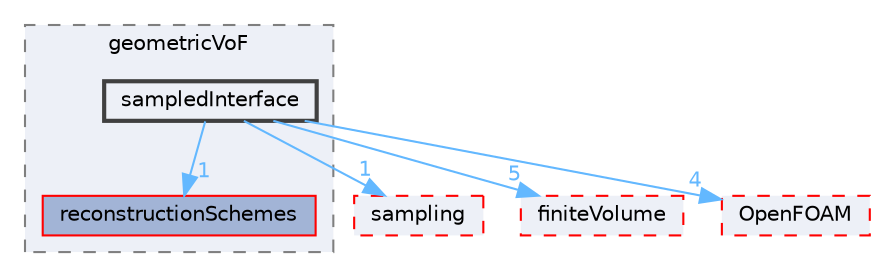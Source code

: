 digraph "src/transportModels/geometricVoF/sampledInterface"
{
 // LATEX_PDF_SIZE
  bgcolor="transparent";
  edge [fontname=Helvetica,fontsize=10,labelfontname=Helvetica,labelfontsize=10];
  node [fontname=Helvetica,fontsize=10,shape=box,height=0.2,width=0.4];
  compound=true
  subgraph clusterdir_f5631f9cb82e7daa4c7df4dc3b194f2c {
    graph [ bgcolor="#edf0f7", pencolor="grey50", label="geometricVoF", fontname=Helvetica,fontsize=10 style="filled,dashed", URL="dir_f5631f9cb82e7daa4c7df4dc3b194f2c.html",tooltip=""]
  dir_7080b229f4f8d19b04b5f2ed4f8f80cb [label="reconstructionSchemes", fillcolor="#a2b4d6", color="red", style="filled", URL="dir_7080b229f4f8d19b04b5f2ed4f8f80cb.html",tooltip=""];
  dir_3cbf0cb849ab5229f78078094b661b60 [label="sampledInterface", fillcolor="#edf0f7", color="grey25", style="filled,bold", URL="dir_3cbf0cb849ab5229f78078094b661b60.html",tooltip=""];
  }
  dir_24a3817a3c61c11f04a0a72057522f4f [label="sampling", fillcolor="#edf0f7", color="red", style="filled,dashed", URL="dir_24a3817a3c61c11f04a0a72057522f4f.html",tooltip=""];
  dir_9bd15774b555cf7259a6fa18f99fe99b [label="finiteVolume", fillcolor="#edf0f7", color="red", style="filled,dashed", URL="dir_9bd15774b555cf7259a6fa18f99fe99b.html",tooltip=""];
  dir_c5473ff19b20e6ec4dfe5c310b3778a8 [label="OpenFOAM", fillcolor="#edf0f7", color="red", style="filled,dashed", URL="dir_c5473ff19b20e6ec4dfe5c310b3778a8.html",tooltip=""];
  dir_3cbf0cb849ab5229f78078094b661b60->dir_24a3817a3c61c11f04a0a72057522f4f [headlabel="1", labeldistance=1.5 headhref="dir_003397_003409.html" href="dir_003397_003409.html" color="steelblue1" fontcolor="steelblue1"];
  dir_3cbf0cb849ab5229f78078094b661b60->dir_7080b229f4f8d19b04b5f2ed4f8f80cb [headlabel="1", labeldistance=1.5 headhref="dir_003397_003258.html" href="dir_003397_003258.html" color="steelblue1" fontcolor="steelblue1"];
  dir_3cbf0cb849ab5229f78078094b661b60->dir_9bd15774b555cf7259a6fa18f99fe99b [headlabel="5", labeldistance=1.5 headhref="dir_003397_001387.html" href="dir_003397_001387.html" color="steelblue1" fontcolor="steelblue1"];
  dir_3cbf0cb849ab5229f78078094b661b60->dir_c5473ff19b20e6ec4dfe5c310b3778a8 [headlabel="4", labeldistance=1.5 headhref="dir_003397_002695.html" href="dir_003397_002695.html" color="steelblue1" fontcolor="steelblue1"];
}
